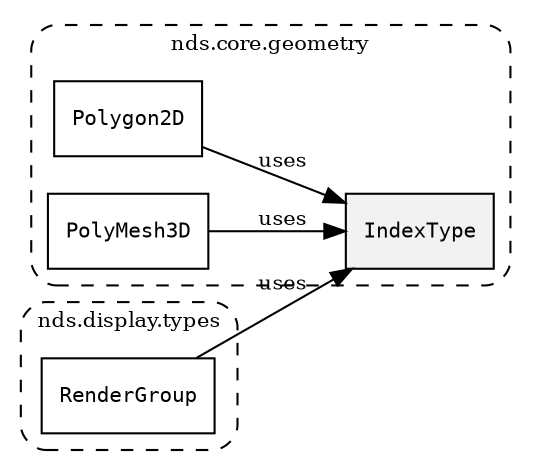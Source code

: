 /**
 * This dot file creates symbol collaboration diagram for IndexType.
 */
digraph ZSERIO
{
    node [shape=box, fontsize=10];
    rankdir="LR";
    fontsize=10;
    tooltip="IndexType collaboration diagram";

    subgraph "cluster_nds.core.geometry"
    {
        style="dashed, rounded";
        label="nds.core.geometry";
        tooltip="Package nds.core.geometry";
        href="../../../content/packages/nds.core.geometry.html#Package-nds-core-geometry";
        target="_parent";

        "IndexType" [style="filled", fillcolor="#0000000D", target="_parent", label=<<font face="monospace"><table align="center" border="0" cellspacing="0" cellpadding="0"><tr><td href="../../../content/packages/nds.core.geometry.html#Enum-IndexType" title="Enum defined in nds.core.geometry">IndexType</td></tr></table></font>>];
        "Polygon2D" [target="_parent", label=<<font face="monospace"><table align="center" border="0" cellspacing="0" cellpadding="0"><tr><td href="../../../content/packages/nds.core.geometry.html#Structure-Polygon2D" title="Structure defined in nds.core.geometry">Polygon2D</td></tr></table></font>>];
        "PolyMesh3D" [target="_parent", label=<<font face="monospace"><table align="center" border="0" cellspacing="0" cellpadding="0"><tr><td href="../../../content/packages/nds.core.geometry.html#Structure-PolyMesh3D" title="Structure defined in nds.core.geometry">PolyMesh3D</td></tr></table></font>>];
    }

    subgraph "cluster_nds.display.types"
    {
        style="dashed, rounded";
        label="nds.display.types";
        tooltip="Package nds.display.types";
        href="../../../content/packages/nds.display.types.html#Package-nds-display-types";
        target="_parent";

        "RenderGroup" [target="_parent", label=<<font face="monospace"><table align="center" border="0" cellspacing="0" cellpadding="0"><tr><td href="../../../content/packages/nds.display.types.html#Structure-RenderGroup" title="Structure defined in nds.display.types">RenderGroup</td></tr></table></font>>];
    }

    "Polygon2D" -> "IndexType" [label="uses", fontsize=10];
    "PolyMesh3D" -> "IndexType" [label="uses", fontsize=10];
    "RenderGroup" -> "IndexType" [label="uses", fontsize=10];
}

